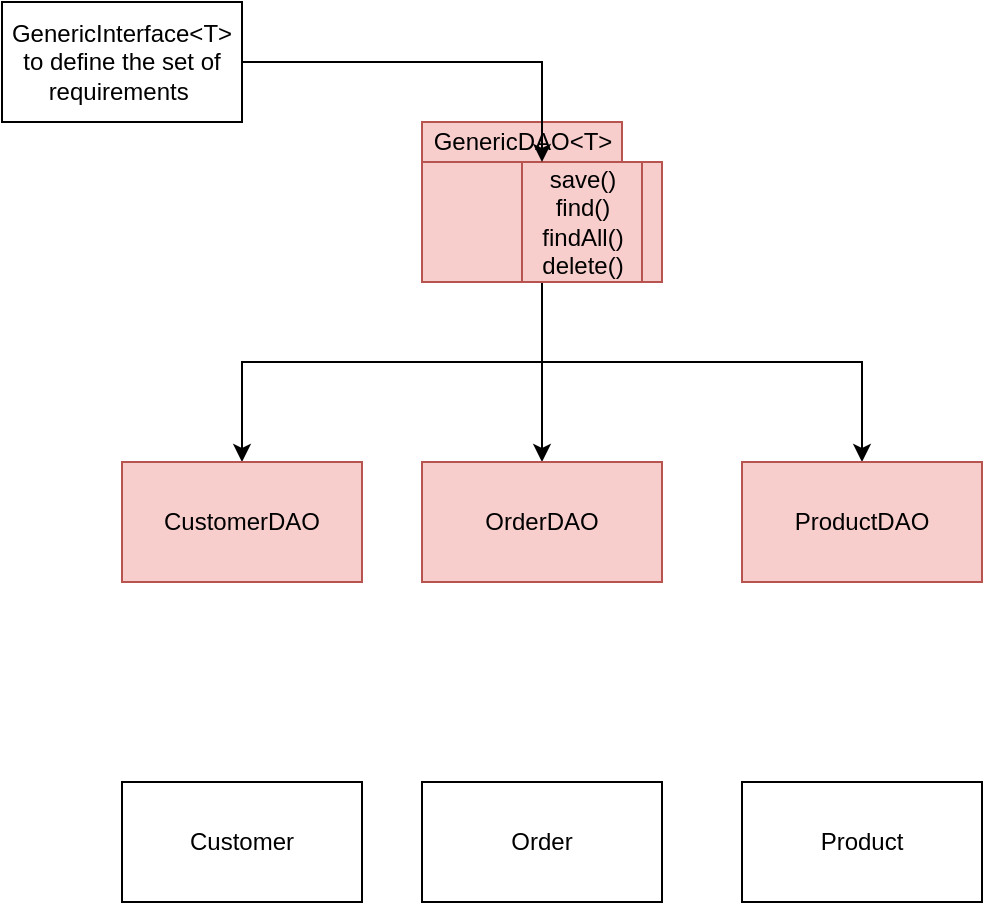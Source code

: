 <mxfile version="15.8.7" type="device"><diagram id="TeNNO0JLW-rUd7KiZPqc" name="Page-1"><mxGraphModel dx="815" dy="489" grid="1" gridSize="10" guides="1" tooltips="1" connect="1" arrows="1" fold="1" page="1" pageScale="1" pageWidth="827" pageHeight="1169" math="0" shadow="0"><root><mxCell id="0"/><mxCell id="1" parent="0"/><mxCell id="U9_yyQqfb67P8K-KOstD-12" style="edgeStyle=orthogonalEdgeStyle;rounded=0;orthogonalLoop=1;jettySize=auto;html=1;" edge="1" parent="1" source="U9_yyQqfb67P8K-KOstD-10" target="U9_yyQqfb67P8K-KOstD-4"><mxGeometry relative="1" as="geometry"><Array as="points"><mxPoint x="300" y="210"/><mxPoint x="150" y="210"/></Array></mxGeometry></mxCell><mxCell id="U9_yyQqfb67P8K-KOstD-13" style="edgeStyle=orthogonalEdgeStyle;rounded=0;orthogonalLoop=1;jettySize=auto;html=1;entryX=0.5;entryY=0;entryDx=0;entryDy=0;" edge="1" parent="1" source="U9_yyQqfb67P8K-KOstD-10" target="U9_yyQqfb67P8K-KOstD-5"><mxGeometry relative="1" as="geometry"/></mxCell><mxCell id="U9_yyQqfb67P8K-KOstD-14" style="edgeStyle=orthogonalEdgeStyle;rounded=0;orthogonalLoop=1;jettySize=auto;html=1;entryX=0.5;entryY=0;entryDx=0;entryDy=0;" edge="1" parent="1" source="U9_yyQqfb67P8K-KOstD-10" target="U9_yyQqfb67P8K-KOstD-6"><mxGeometry relative="1" as="geometry"><Array as="points"><mxPoint x="300" y="210"/><mxPoint x="460" y="210"/></Array></mxGeometry></mxCell><mxCell id="U9_yyQqfb67P8K-KOstD-10" value="" style="rounded=0;whiteSpace=wrap;html=1;fillColor=#f8cecc;strokeColor=#b85450;" vertex="1" parent="1"><mxGeometry x="240" y="110" width="120" height="60" as="geometry"/></mxCell><mxCell id="U9_yyQqfb67P8K-KOstD-1" value="Customer" style="rounded=0;whiteSpace=wrap;html=1;" vertex="1" parent="1"><mxGeometry x="90" y="420" width="120" height="60" as="geometry"/></mxCell><mxCell id="U9_yyQqfb67P8K-KOstD-2" value="Order" style="rounded=0;whiteSpace=wrap;html=1;" vertex="1" parent="1"><mxGeometry x="240" y="420" width="120" height="60" as="geometry"/></mxCell><mxCell id="U9_yyQqfb67P8K-KOstD-3" value="Product" style="rounded=0;whiteSpace=wrap;html=1;" vertex="1" parent="1"><mxGeometry x="400" y="420" width="120" height="60" as="geometry"/></mxCell><mxCell id="U9_yyQqfb67P8K-KOstD-4" value="CustomerDAO" style="rounded=0;whiteSpace=wrap;html=1;fillColor=#f8cecc;strokeColor=#b85450;" vertex="1" parent="1"><mxGeometry x="90" y="260" width="120" height="60" as="geometry"/></mxCell><mxCell id="U9_yyQqfb67P8K-KOstD-5" value="OrderDAO" style="rounded=0;whiteSpace=wrap;html=1;fillColor=#f8cecc;strokeColor=#b85450;" vertex="1" parent="1"><mxGeometry x="240" y="260" width="120" height="60" as="geometry"/></mxCell><mxCell id="U9_yyQqfb67P8K-KOstD-6" value="ProductDAO" style="rounded=0;whiteSpace=wrap;html=1;fillColor=#f8cecc;strokeColor=#b85450;" vertex="1" parent="1"><mxGeometry x="400" y="260" width="120" height="60" as="geometry"/></mxCell><mxCell id="U9_yyQqfb67P8K-KOstD-7" value="save()&lt;br&gt;find()&lt;br&gt;findAll()&lt;br&gt;delete()" style="text;html=1;align=center;verticalAlign=middle;resizable=0;points=[];autosize=1;strokeColor=#b85450;fillColor=#f8cecc;" vertex="1" parent="1"><mxGeometry x="290" y="110" width="60" height="60" as="geometry"/></mxCell><mxCell id="U9_yyQqfb67P8K-KOstD-11" value="GenericDAO&amp;lt;T&amp;gt;" style="text;html=1;align=center;verticalAlign=middle;resizable=0;points=[];autosize=1;strokeColor=#b85450;fillColor=#f8cecc;" vertex="1" parent="1"><mxGeometry x="240" y="90" width="100" height="20" as="geometry"/></mxCell><mxCell id="U9_yyQqfb67P8K-KOstD-16" style="edgeStyle=orthogonalEdgeStyle;rounded=0;orthogonalLoop=1;jettySize=auto;html=1;" edge="1" parent="1" source="U9_yyQqfb67P8K-KOstD-15" target="U9_yyQqfb67P8K-KOstD-10"><mxGeometry relative="1" as="geometry"/></mxCell><mxCell id="U9_yyQqfb67P8K-KOstD-15" value="GenericInterface&amp;lt;T&amp;gt;&lt;br&gt;to define the set of requirements&amp;nbsp;" style="rounded=0;whiteSpace=wrap;html=1;" vertex="1" parent="1"><mxGeometry x="30" y="30" width="120" height="60" as="geometry"/></mxCell></root></mxGraphModel></diagram></mxfile>